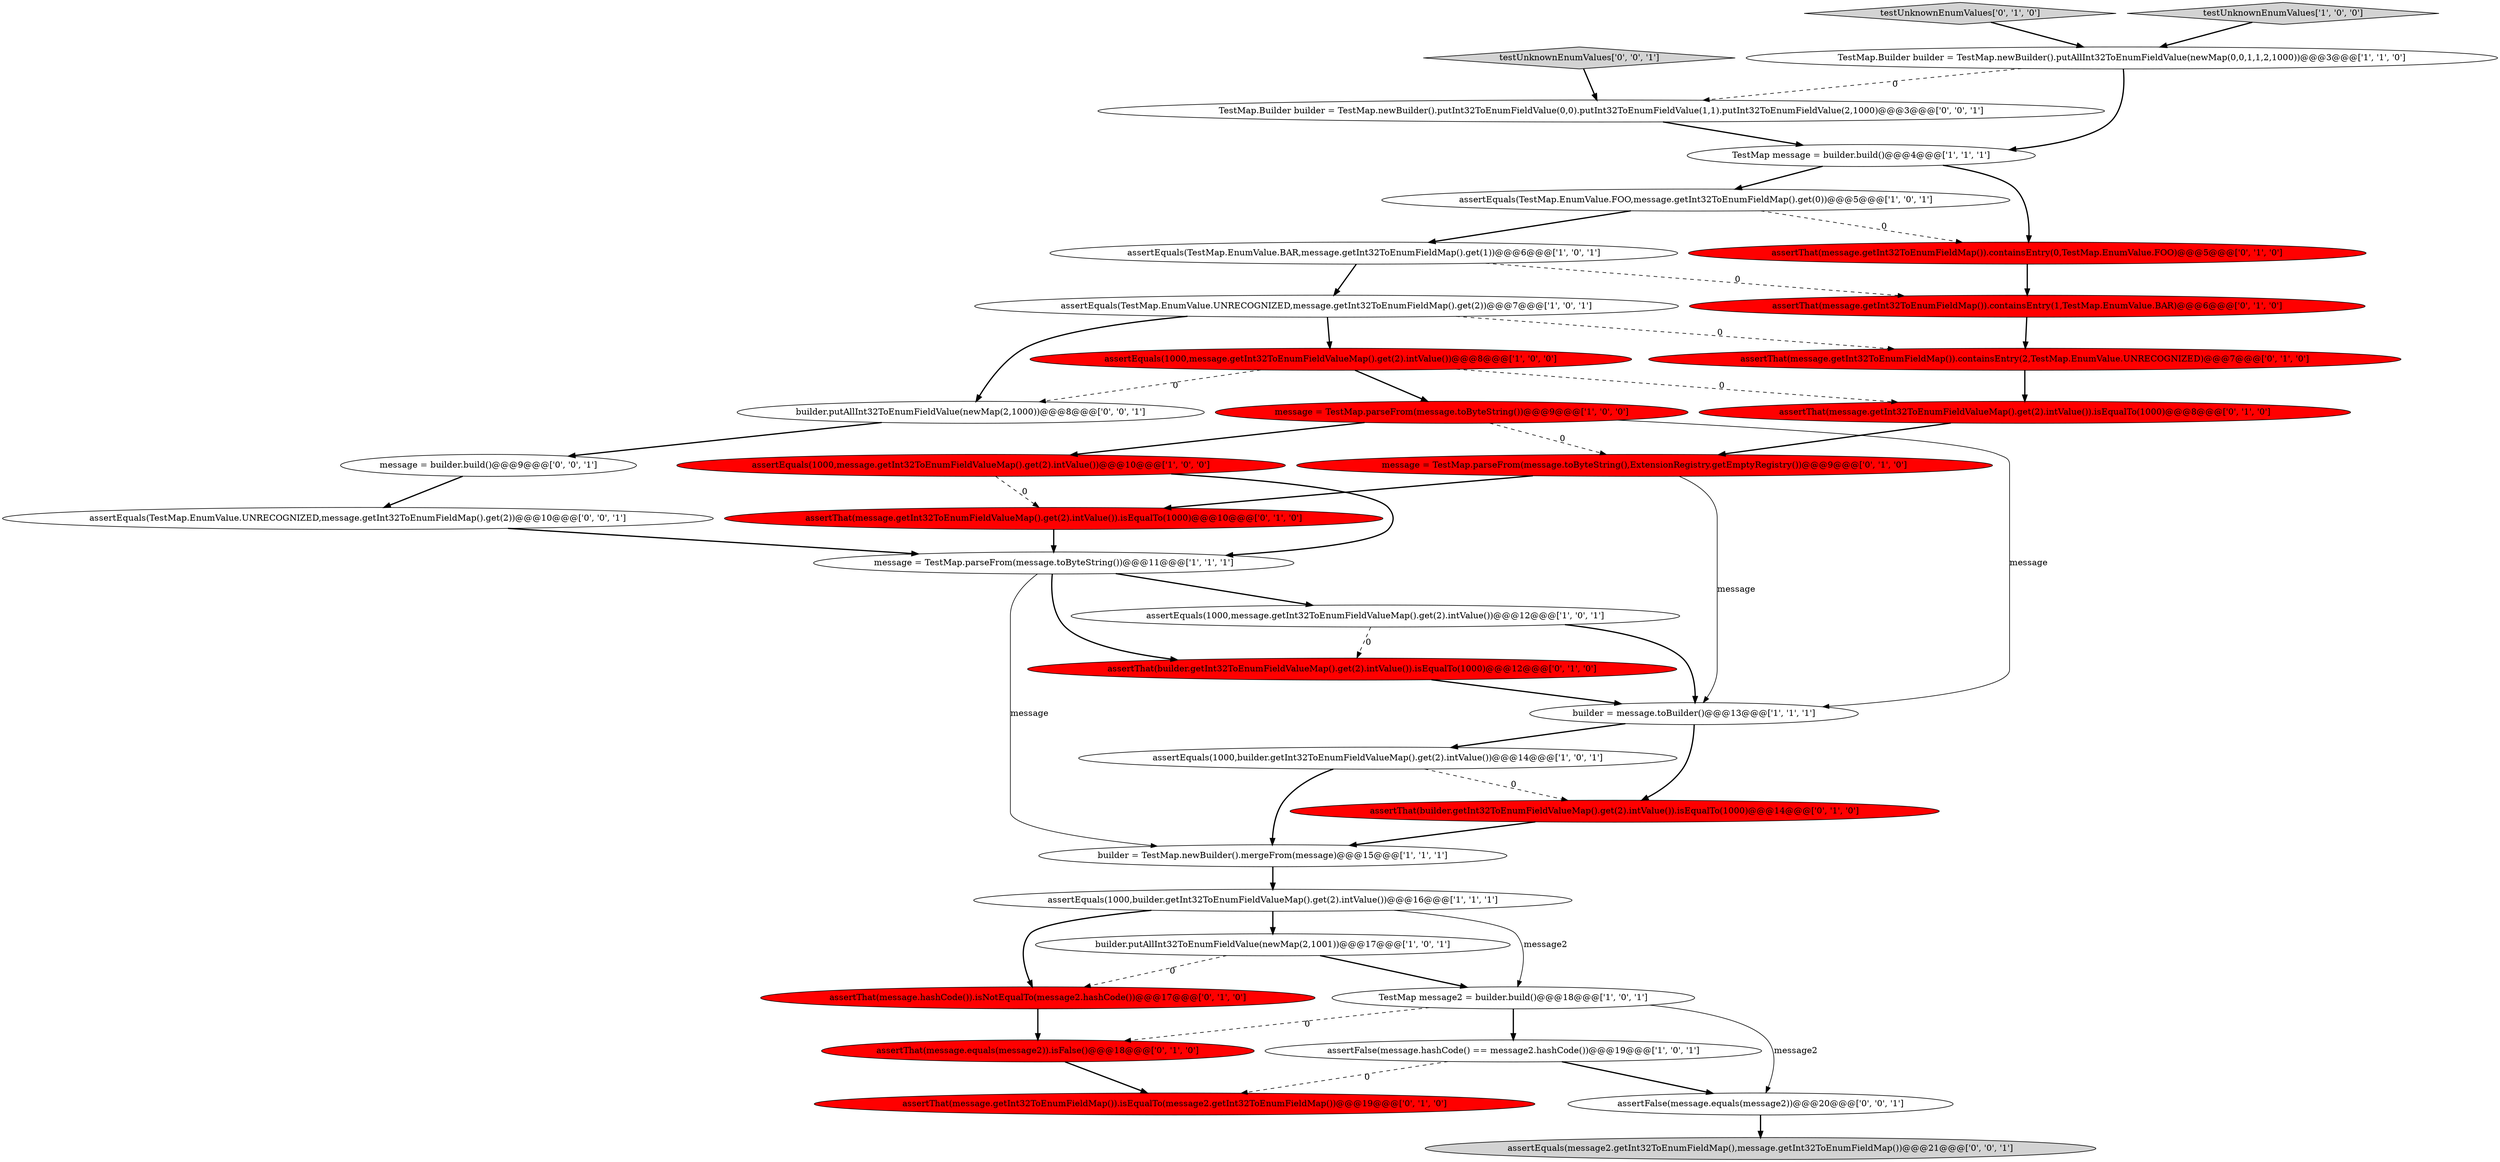 digraph {
23 [style = filled, label = "assertThat(message.hashCode()).isNotEqualTo(message2.hashCode())@@@17@@@['0', '1', '0']", fillcolor = red, shape = ellipse image = "AAA1AAABBB2BBB"];
22 [style = filled, label = "assertThat(builder.getInt32ToEnumFieldValueMap().get(2).intValue()).isEqualTo(1000)@@@12@@@['0', '1', '0']", fillcolor = red, shape = ellipse image = "AAA1AAABBB2BBB"];
28 [style = filled, label = "assertThat(message.getInt32ToEnumFieldMap()).isEqualTo(message2.getInt32ToEnumFieldMap())@@@19@@@['0', '1', '0']", fillcolor = red, shape = ellipse image = "AAA1AAABBB2BBB"];
30 [style = filled, label = "assertEquals(TestMap.EnumValue.UNRECOGNIZED,message.getInt32ToEnumFieldMap().get(2))@@@10@@@['0', '0', '1']", fillcolor = white, shape = ellipse image = "AAA0AAABBB3BBB"];
36 [style = filled, label = "message = builder.build()@@@9@@@['0', '0', '1']", fillcolor = white, shape = ellipse image = "AAA0AAABBB3BBB"];
8 [style = filled, label = "assertEquals(TestMap.EnumValue.UNRECOGNIZED,message.getInt32ToEnumFieldMap().get(2))@@@7@@@['1', '0', '1']", fillcolor = white, shape = ellipse image = "AAA0AAABBB1BBB"];
9 [style = filled, label = "assertEquals(1000,message.getInt32ToEnumFieldValueMap().get(2).intValue())@@@10@@@['1', '0', '0']", fillcolor = red, shape = ellipse image = "AAA1AAABBB1BBB"];
26 [style = filled, label = "testUnknownEnumValues['0', '1', '0']", fillcolor = lightgray, shape = diamond image = "AAA0AAABBB2BBB"];
12 [style = filled, label = "assertEquals(TestMap.EnumValue.FOO,message.getInt32ToEnumFieldMap().get(0))@@@5@@@['1', '0', '1']", fillcolor = white, shape = ellipse image = "AAA0AAABBB1BBB"];
34 [style = filled, label = "builder.putAllInt32ToEnumFieldValue(newMap(2,1000))@@@8@@@['0', '0', '1']", fillcolor = white, shape = ellipse image = "AAA0AAABBB3BBB"];
19 [style = filled, label = "assertThat(message.getInt32ToEnumFieldMap()).containsEntry(0,TestMap.EnumValue.FOO)@@@5@@@['0', '1', '0']", fillcolor = red, shape = ellipse image = "AAA1AAABBB2BBB"];
24 [style = filled, label = "assertThat(builder.getInt32ToEnumFieldValueMap().get(2).intValue()).isEqualTo(1000)@@@14@@@['0', '1', '0']", fillcolor = red, shape = ellipse image = "AAA1AAABBB2BBB"];
32 [style = filled, label = "TestMap.Builder builder = TestMap.newBuilder().putInt32ToEnumFieldValue(0,0).putInt32ToEnumFieldValue(1,1).putInt32ToEnumFieldValue(2,1000)@@@3@@@['0', '0', '1']", fillcolor = white, shape = ellipse image = "AAA0AAABBB3BBB"];
17 [style = filled, label = "builder = message.toBuilder()@@@13@@@['1', '1', '1']", fillcolor = white, shape = ellipse image = "AAA0AAABBB1BBB"];
2 [style = filled, label = "assertEquals(1000,builder.getInt32ToEnumFieldValueMap().get(2).intValue())@@@14@@@['1', '0', '1']", fillcolor = white, shape = ellipse image = "AAA0AAABBB1BBB"];
21 [style = filled, label = "message = TestMap.parseFrom(message.toByteString(),ExtensionRegistry.getEmptyRegistry())@@@9@@@['0', '1', '0']", fillcolor = red, shape = ellipse image = "AAA1AAABBB2BBB"];
15 [style = filled, label = "assertEquals(1000,message.getInt32ToEnumFieldValueMap().get(2).intValue())@@@8@@@['1', '0', '0']", fillcolor = red, shape = ellipse image = "AAA1AAABBB1BBB"];
18 [style = filled, label = "assertThat(message.getInt32ToEnumFieldMap()).containsEntry(2,TestMap.EnumValue.UNRECOGNIZED)@@@7@@@['0', '1', '0']", fillcolor = red, shape = ellipse image = "AAA1AAABBB2BBB"];
14 [style = filled, label = "assertEquals(1000,message.getInt32ToEnumFieldValueMap().get(2).intValue())@@@12@@@['1', '0', '1']", fillcolor = white, shape = ellipse image = "AAA0AAABBB1BBB"];
11 [style = filled, label = "builder.putAllInt32ToEnumFieldValue(newMap(2,1001))@@@17@@@['1', '0', '1']", fillcolor = white, shape = ellipse image = "AAA0AAABBB1BBB"];
10 [style = filled, label = "assertFalse(message.hashCode() == message2.hashCode())@@@19@@@['1', '0', '1']", fillcolor = white, shape = ellipse image = "AAA0AAABBB1BBB"];
13 [style = filled, label = "assertEquals(TestMap.EnumValue.BAR,message.getInt32ToEnumFieldMap().get(1))@@@6@@@['1', '0', '1']", fillcolor = white, shape = ellipse image = "AAA0AAABBB1BBB"];
5 [style = filled, label = "message = TestMap.parseFrom(message.toByteString())@@@11@@@['1', '1', '1']", fillcolor = white, shape = ellipse image = "AAA0AAABBB1BBB"];
29 [style = filled, label = "assertThat(message.getInt32ToEnumFieldMap()).containsEntry(1,TestMap.EnumValue.BAR)@@@6@@@['0', '1', '0']", fillcolor = red, shape = ellipse image = "AAA1AAABBB2BBB"];
6 [style = filled, label = "TestMap message2 = builder.build()@@@18@@@['1', '0', '1']", fillcolor = white, shape = ellipse image = "AAA0AAABBB1BBB"];
4 [style = filled, label = "TestMap message = builder.build()@@@4@@@['1', '1', '1']", fillcolor = white, shape = ellipse image = "AAA0AAABBB1BBB"];
35 [style = filled, label = "testUnknownEnumValues['0', '0', '1']", fillcolor = lightgray, shape = diamond image = "AAA0AAABBB3BBB"];
1 [style = filled, label = "TestMap.Builder builder = TestMap.newBuilder().putAllInt32ToEnumFieldValue(newMap(0,0,1,1,2,1000))@@@3@@@['1', '1', '0']", fillcolor = white, shape = ellipse image = "AAA0AAABBB1BBB"];
20 [style = filled, label = "assertThat(message.getInt32ToEnumFieldValueMap().get(2).intValue()).isEqualTo(1000)@@@10@@@['0', '1', '0']", fillcolor = red, shape = ellipse image = "AAA1AAABBB2BBB"];
31 [style = filled, label = "assertFalse(message.equals(message2))@@@20@@@['0', '0', '1']", fillcolor = white, shape = ellipse image = "AAA0AAABBB3BBB"];
16 [style = filled, label = "assertEquals(1000,builder.getInt32ToEnumFieldValueMap().get(2).intValue())@@@16@@@['1', '1', '1']", fillcolor = white, shape = ellipse image = "AAA0AAABBB1BBB"];
7 [style = filled, label = "message = TestMap.parseFrom(message.toByteString())@@@9@@@['1', '0', '0']", fillcolor = red, shape = ellipse image = "AAA1AAABBB1BBB"];
25 [style = filled, label = "assertThat(message.equals(message2)).isFalse()@@@18@@@['0', '1', '0']", fillcolor = red, shape = ellipse image = "AAA1AAABBB2BBB"];
0 [style = filled, label = "testUnknownEnumValues['1', '0', '0']", fillcolor = lightgray, shape = diamond image = "AAA0AAABBB1BBB"];
27 [style = filled, label = "assertThat(message.getInt32ToEnumFieldValueMap().get(2).intValue()).isEqualTo(1000)@@@8@@@['0', '1', '0']", fillcolor = red, shape = ellipse image = "AAA1AAABBB2BBB"];
33 [style = filled, label = "assertEquals(message2.getInt32ToEnumFieldMap(),message.getInt32ToEnumFieldMap())@@@21@@@['0', '0', '1']", fillcolor = lightgray, shape = ellipse image = "AAA0AAABBB3BBB"];
3 [style = filled, label = "builder = TestMap.newBuilder().mergeFrom(message)@@@15@@@['1', '1', '1']", fillcolor = white, shape = ellipse image = "AAA0AAABBB1BBB"];
9->20 [style = dashed, label="0"];
8->34 [style = bold, label=""];
23->25 [style = bold, label=""];
1->4 [style = bold, label=""];
25->28 [style = bold, label=""];
7->21 [style = dashed, label="0"];
21->17 [style = solid, label="message"];
16->11 [style = bold, label=""];
8->15 [style = bold, label=""];
10->31 [style = bold, label=""];
15->7 [style = bold, label=""];
15->34 [style = dashed, label="0"];
19->29 [style = bold, label=""];
13->29 [style = dashed, label="0"];
2->3 [style = bold, label=""];
11->6 [style = bold, label=""];
26->1 [style = bold, label=""];
4->19 [style = bold, label=""];
35->32 [style = bold, label=""];
14->22 [style = dashed, label="0"];
14->17 [style = bold, label=""];
11->23 [style = dashed, label="0"];
10->28 [style = dashed, label="0"];
16->23 [style = bold, label=""];
5->14 [style = bold, label=""];
3->16 [style = bold, label=""];
1->32 [style = dashed, label="0"];
29->18 [style = bold, label=""];
20->5 [style = bold, label=""];
7->9 [style = bold, label=""];
12->13 [style = bold, label=""];
36->30 [style = bold, label=""];
17->24 [style = bold, label=""];
21->20 [style = bold, label=""];
16->6 [style = solid, label="message2"];
12->19 [style = dashed, label="0"];
17->2 [style = bold, label=""];
6->25 [style = dashed, label="0"];
18->27 [style = bold, label=""];
30->5 [style = bold, label=""];
0->1 [style = bold, label=""];
31->33 [style = bold, label=""];
6->10 [style = bold, label=""];
34->36 [style = bold, label=""];
9->5 [style = bold, label=""];
4->12 [style = bold, label=""];
22->17 [style = bold, label=""];
6->31 [style = solid, label="message2"];
8->18 [style = dashed, label="0"];
32->4 [style = bold, label=""];
15->27 [style = dashed, label="0"];
2->24 [style = dashed, label="0"];
13->8 [style = bold, label=""];
5->3 [style = solid, label="message"];
27->21 [style = bold, label=""];
5->22 [style = bold, label=""];
24->3 [style = bold, label=""];
7->17 [style = solid, label="message"];
}

